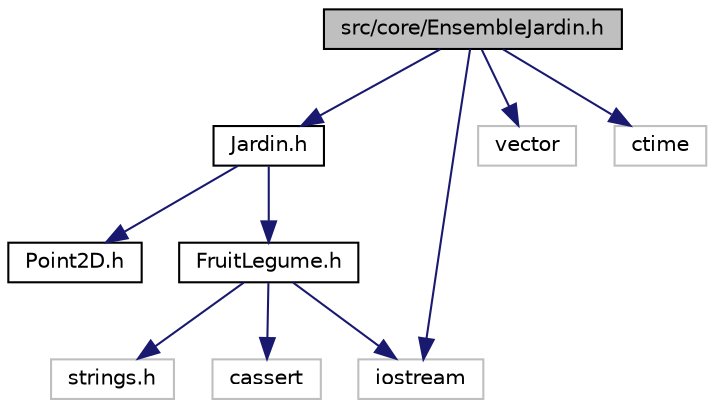 digraph "src/core/EnsembleJardin.h"
{
 // LATEX_PDF_SIZE
  edge [fontname="Helvetica",fontsize="10",labelfontname="Helvetica",labelfontsize="10"];
  node [fontname="Helvetica",fontsize="10",shape=record];
  Node1 [label="src/core/EnsembleJardin.h",height=0.2,width=0.4,color="black", fillcolor="grey75", style="filled", fontcolor="black",tooltip="Module gérant tout le jardin."];
  Node1 -> Node2 [color="midnightblue",fontsize="10",style="solid",fontname="Helvetica"];
  Node2 [label="Jardin.h",height=0.2,width=0.4,color="black", fillcolor="white", style="filled",URL="$Jardin_8h.html",tooltip="Module gérant un parcelle de jardin."];
  Node2 -> Node3 [color="midnightblue",fontsize="10",style="solid",fontname="Helvetica"];
  Node3 [label="Point2D.h",height=0.2,width=0.4,color="black", fillcolor="white", style="filled",URL="$Point2D_8h_source.html",tooltip=" "];
  Node2 -> Node4 [color="midnightblue",fontsize="10",style="solid",fontname="Helvetica"];
  Node4 [label="FruitLegume.h",height=0.2,width=0.4,color="black", fillcolor="white", style="filled",URL="$FruitLegume_8h.html",tooltip="Module gérant un FruitLegume."];
  Node4 -> Node5 [color="midnightblue",fontsize="10",style="solid",fontname="Helvetica"];
  Node5 [label="strings.h",height=0.2,width=0.4,color="grey75", fillcolor="white", style="filled",tooltip=" "];
  Node4 -> Node6 [color="midnightblue",fontsize="10",style="solid",fontname="Helvetica"];
  Node6 [label="cassert",height=0.2,width=0.4,color="grey75", fillcolor="white", style="filled",tooltip=" "];
  Node4 -> Node7 [color="midnightblue",fontsize="10",style="solid",fontname="Helvetica"];
  Node7 [label="iostream",height=0.2,width=0.4,color="grey75", fillcolor="white", style="filled",tooltip=" "];
  Node1 -> Node8 [color="midnightblue",fontsize="10",style="solid",fontname="Helvetica"];
  Node8 [label="vector",height=0.2,width=0.4,color="grey75", fillcolor="white", style="filled",tooltip=" "];
  Node1 -> Node9 [color="midnightblue",fontsize="10",style="solid",fontname="Helvetica"];
  Node9 [label="ctime",height=0.2,width=0.4,color="grey75", fillcolor="white", style="filled",tooltip=" "];
  Node1 -> Node7 [color="midnightblue",fontsize="10",style="solid",fontname="Helvetica"];
}
